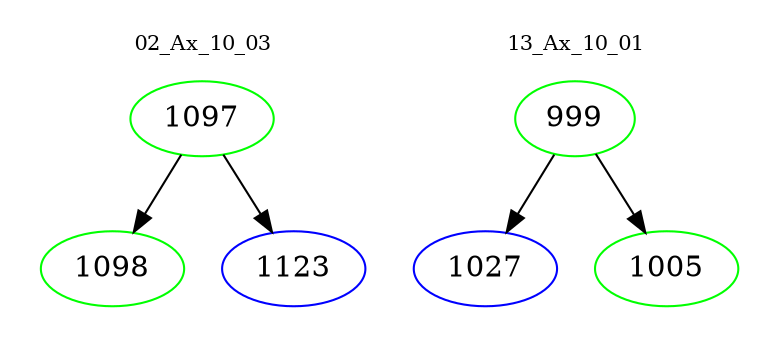 digraph{
subgraph cluster_0 {
color = white
label = "02_Ax_10_03";
fontsize=10;
T0_1097 [label="1097", color="green"]
T0_1097 -> T0_1098 [color="black"]
T0_1098 [label="1098", color="green"]
T0_1097 -> T0_1123 [color="black"]
T0_1123 [label="1123", color="blue"]
}
subgraph cluster_1 {
color = white
label = "13_Ax_10_01";
fontsize=10;
T1_999 [label="999", color="green"]
T1_999 -> T1_1027 [color="black"]
T1_1027 [label="1027", color="blue"]
T1_999 -> T1_1005 [color="black"]
T1_1005 [label="1005", color="green"]
}
}
